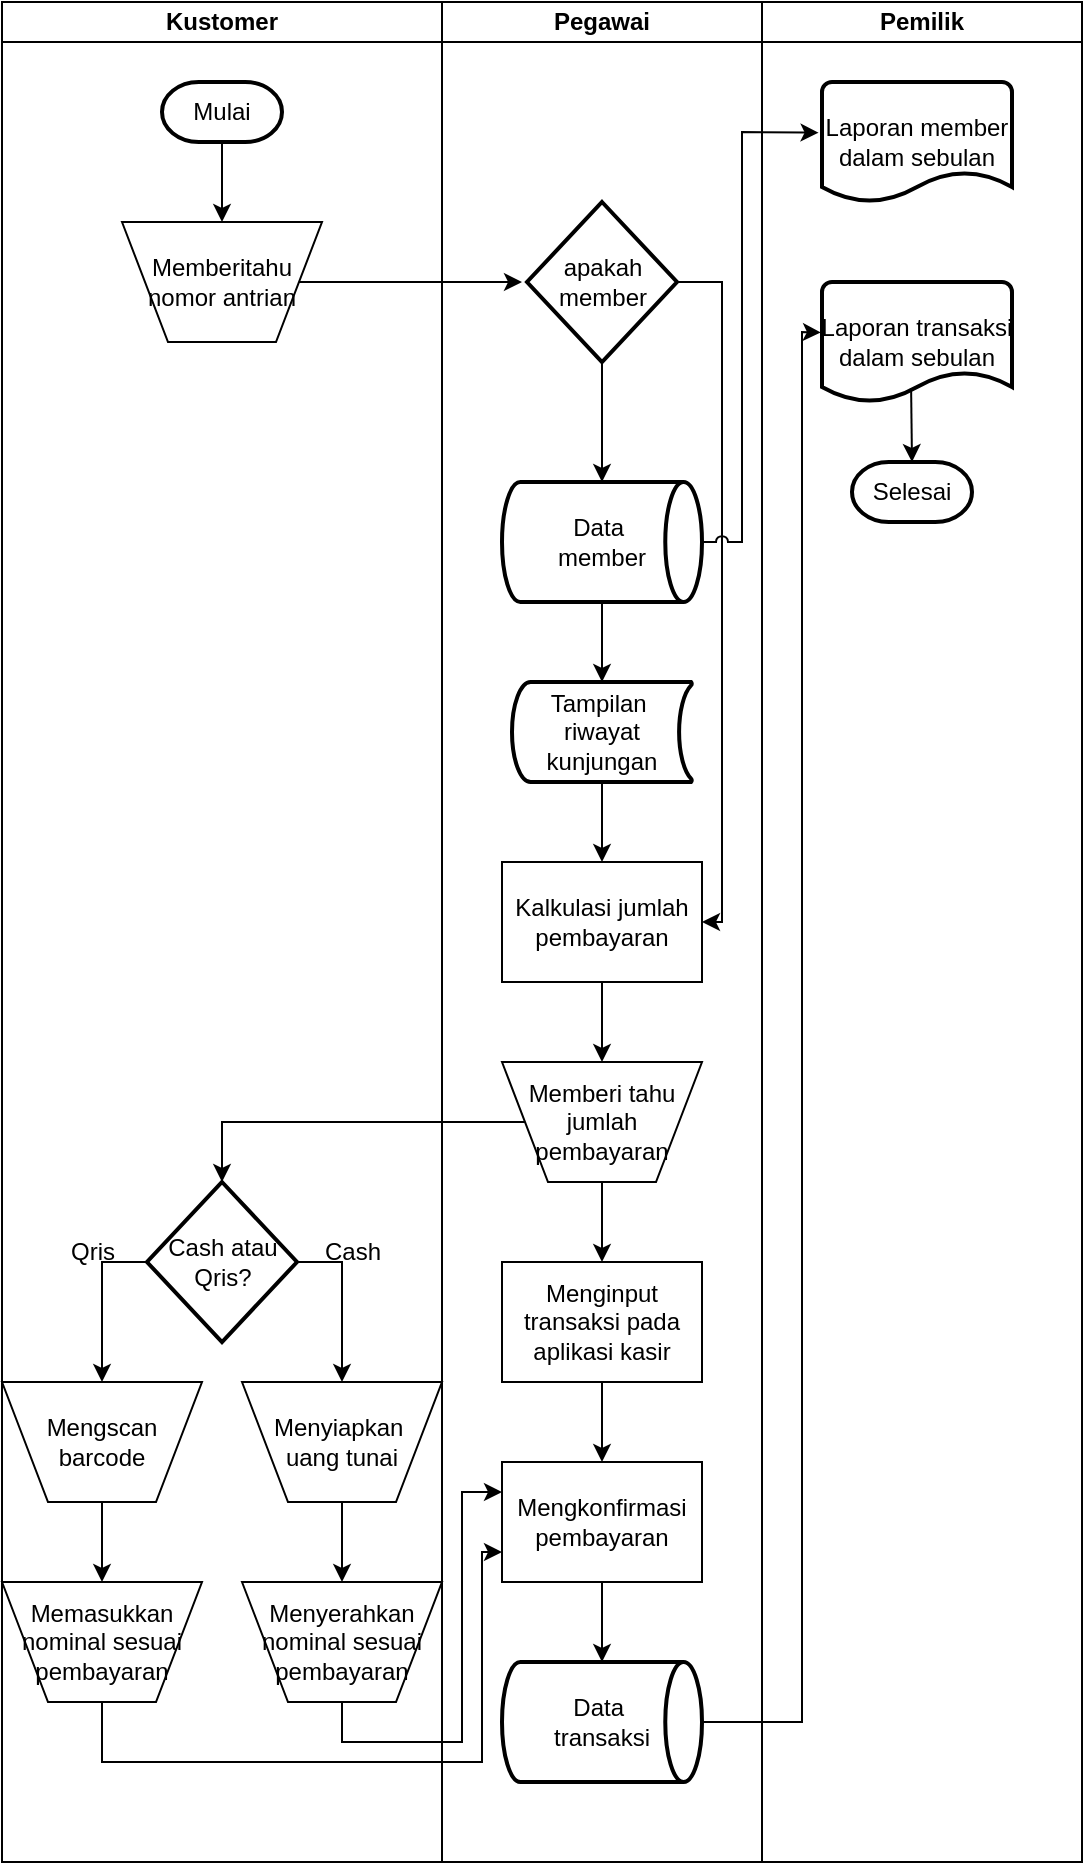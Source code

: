 <mxfile version="26.2.13">
  <diagram name="Halaman-1" id="SjMxvKFg0AjNRcb1Awkv">
    <mxGraphModel dx="856" dy="414" grid="1" gridSize="10" guides="1" tooltips="1" connect="1" arrows="1" fold="1" page="1" pageScale="1" pageWidth="827" pageHeight="1169" math="0" shadow="0">
      <root>
        <mxCell id="0" />
        <mxCell id="1" parent="0" />
        <mxCell id="_cnUZ4bC5yxnJeelvfVf-1" value="Kustomer" style="swimlane;startSize=20;whiteSpace=wrap;html=1;" parent="1" vertex="1">
          <mxGeometry x="20" y="40" width="220" height="930" as="geometry" />
        </mxCell>
        <mxCell id="_cnUZ4bC5yxnJeelvfVf-14" value="Mulai" style="strokeWidth=2;html=1;shape=mxgraph.flowchart.terminator;whiteSpace=wrap;" parent="_cnUZ4bC5yxnJeelvfVf-1" vertex="1">
          <mxGeometry x="80" y="40" width="60" height="30" as="geometry" />
        </mxCell>
        <mxCell id="YhcGoM6mYI_nWp9R7Epc-7" value="" style="endArrow=classic;html=1;rounded=0;exitX=0.5;exitY=1;exitDx=0;exitDy=0;exitPerimeter=0;entryX=0.5;entryY=0;entryDx=0;entryDy=0;entryPerimeter=0;" parent="_cnUZ4bC5yxnJeelvfVf-1" source="_cnUZ4bC5yxnJeelvfVf-14" edge="1">
          <mxGeometry width="50" height="50" relative="1" as="geometry">
            <mxPoint x="470" y="103" as="sourcePoint" />
            <mxPoint x="110" y="110" as="targetPoint" />
          </mxGeometry>
        </mxCell>
        <mxCell id="YhcGoM6mYI_nWp9R7Epc-10" value="Memberitahu&lt;div&gt;nomor antrian&lt;/div&gt;" style="verticalLabelPosition=middle;verticalAlign=middle;html=1;shape=trapezoid;perimeter=trapezoidPerimeter;whiteSpace=wrap;size=0.23;arcSize=10;flipV=1;labelPosition=center;align=center;" parent="_cnUZ4bC5yxnJeelvfVf-1" vertex="1">
          <mxGeometry x="60" y="110" width="100" height="60" as="geometry" />
        </mxCell>
        <mxCell id="_cnUZ4bC5yxnJeelvfVf-2" value="Cash atau&lt;div&gt;Qris?&lt;/div&gt;" style="strokeWidth=2;html=1;shape=mxgraph.flowchart.decision;whiteSpace=wrap;" parent="_cnUZ4bC5yxnJeelvfVf-1" vertex="1">
          <mxGeometry x="72.5" y="590" width="75" height="80" as="geometry" />
        </mxCell>
        <mxCell id="_cnUZ4bC5yxnJeelvfVf-3" value="Mengscan&lt;div&gt;barcode&lt;/div&gt;" style="verticalLabelPosition=middle;verticalAlign=middle;html=1;shape=trapezoid;perimeter=trapezoidPerimeter;whiteSpace=wrap;size=0.23;arcSize=10;flipV=1;labelPosition=center;align=center;" parent="_cnUZ4bC5yxnJeelvfVf-1" vertex="1">
          <mxGeometry y="690" width="100" height="60" as="geometry" />
        </mxCell>
        <mxCell id="_cnUZ4bC5yxnJeelvfVf-4" value="Menyiapkan&amp;nbsp;&lt;div&gt;uang tunai&lt;/div&gt;" style="verticalLabelPosition=middle;verticalAlign=middle;html=1;shape=trapezoid;perimeter=trapezoidPerimeter;whiteSpace=wrap;size=0.23;arcSize=10;flipV=1;labelPosition=center;align=center;" parent="_cnUZ4bC5yxnJeelvfVf-1" vertex="1">
          <mxGeometry x="120" y="690" width="100" height="60" as="geometry" />
        </mxCell>
        <mxCell id="_cnUZ4bC5yxnJeelvfVf-5" value="" style="endArrow=classic;html=1;rounded=0;exitX=0;exitY=0.5;exitDx=0;exitDy=0;exitPerimeter=0;entryX=0.5;entryY=0;entryDx=0;entryDy=0;" parent="_cnUZ4bC5yxnJeelvfVf-1" source="_cnUZ4bC5yxnJeelvfVf-2" target="_cnUZ4bC5yxnJeelvfVf-3" edge="1">
          <mxGeometry width="50" height="50" relative="1" as="geometry">
            <mxPoint x="310" y="630" as="sourcePoint" />
            <mxPoint x="310" y="670" as="targetPoint" />
            <Array as="points">
              <mxPoint x="50" y="630" />
            </Array>
          </mxGeometry>
        </mxCell>
        <mxCell id="_cnUZ4bC5yxnJeelvfVf-6" value="" style="endArrow=classic;html=1;rounded=0;exitX=1;exitY=0.5;exitDx=0;exitDy=0;exitPerimeter=0;entryX=0.5;entryY=0;entryDx=0;entryDy=0;" parent="_cnUZ4bC5yxnJeelvfVf-1" source="_cnUZ4bC5yxnJeelvfVf-2" target="_cnUZ4bC5yxnJeelvfVf-4" edge="1">
          <mxGeometry width="50" height="50" relative="1" as="geometry">
            <mxPoint x="320" y="640" as="sourcePoint" />
            <mxPoint x="320" y="680" as="targetPoint" />
            <Array as="points">
              <mxPoint x="170" y="630" />
            </Array>
          </mxGeometry>
        </mxCell>
        <mxCell id="_cnUZ4bC5yxnJeelvfVf-7" value="Cash" style="text;html=1;align=center;verticalAlign=middle;resizable=0;points=[];autosize=1;strokeColor=none;fillColor=none;" parent="_cnUZ4bC5yxnJeelvfVf-1" vertex="1">
          <mxGeometry x="150" y="610" width="50" height="30" as="geometry" />
        </mxCell>
        <mxCell id="_cnUZ4bC5yxnJeelvfVf-8" value="Qris" style="text;html=1;align=center;verticalAlign=middle;resizable=0;points=[];autosize=1;strokeColor=none;fillColor=none;" parent="_cnUZ4bC5yxnJeelvfVf-1" vertex="1">
          <mxGeometry x="20" y="610" width="50" height="30" as="geometry" />
        </mxCell>
        <mxCell id="_cnUZ4bC5yxnJeelvfVf-9" value="Memasukkan nominal sesuai&lt;div&gt;pembayaran&lt;/div&gt;" style="verticalLabelPosition=middle;verticalAlign=middle;html=1;shape=trapezoid;perimeter=trapezoidPerimeter;whiteSpace=wrap;size=0.23;arcSize=10;flipV=1;labelPosition=center;align=center;" parent="_cnUZ4bC5yxnJeelvfVf-1" vertex="1">
          <mxGeometry y="790" width="100" height="60" as="geometry" />
        </mxCell>
        <mxCell id="_cnUZ4bC5yxnJeelvfVf-10" value="Menyerahkan&lt;div&gt;nominal sesuai&lt;div&gt;pembayaran&lt;/div&gt;&lt;/div&gt;" style="verticalLabelPosition=middle;verticalAlign=middle;html=1;shape=trapezoid;perimeter=trapezoidPerimeter;whiteSpace=wrap;size=0.23;arcSize=10;flipV=1;labelPosition=center;align=center;" parent="_cnUZ4bC5yxnJeelvfVf-1" vertex="1">
          <mxGeometry x="120" y="790" width="100" height="60" as="geometry" />
        </mxCell>
        <mxCell id="_cnUZ4bC5yxnJeelvfVf-11" value="" style="endArrow=classic;html=1;rounded=0;exitX=0.5;exitY=1;exitDx=0;exitDy=0;" parent="_cnUZ4bC5yxnJeelvfVf-1" source="_cnUZ4bC5yxnJeelvfVf-3" target="_cnUZ4bC5yxnJeelvfVf-9" edge="1">
          <mxGeometry width="50" height="50" relative="1" as="geometry">
            <mxPoint x="310" y="630" as="sourcePoint" />
            <mxPoint x="310" y="670" as="targetPoint" />
          </mxGeometry>
        </mxCell>
        <mxCell id="_cnUZ4bC5yxnJeelvfVf-12" value="" style="endArrow=classic;html=1;rounded=0;exitX=0.5;exitY=1;exitDx=0;exitDy=0;entryX=0.5;entryY=0;entryDx=0;entryDy=0;" parent="_cnUZ4bC5yxnJeelvfVf-1" source="_cnUZ4bC5yxnJeelvfVf-4" target="_cnUZ4bC5yxnJeelvfVf-10" edge="1">
          <mxGeometry width="50" height="50" relative="1" as="geometry">
            <mxPoint x="320" y="640" as="sourcePoint" />
            <mxPoint x="320" y="680" as="targetPoint" />
          </mxGeometry>
        </mxCell>
        <mxCell id="_cnUZ4bC5yxnJeelvfVf-13" value="Pegawai" style="swimlane;startSize=20;whiteSpace=wrap;html=1;" parent="1" vertex="1">
          <mxGeometry x="240" y="40" width="160" height="930" as="geometry" />
        </mxCell>
        <mxCell id="YhcGoM6mYI_nWp9R7Epc-13" value="Tampilan&amp;nbsp;&lt;div&gt;riwayat&lt;/div&gt;&lt;div&gt;kunjungan&lt;/div&gt;" style="strokeWidth=2;html=1;shape=mxgraph.flowchart.stored_data;whiteSpace=wrap;" parent="_cnUZ4bC5yxnJeelvfVf-13" vertex="1">
          <mxGeometry x="35" y="340" width="90" height="50" as="geometry" />
        </mxCell>
        <mxCell id="YhcGoM6mYI_nWp9R7Epc-1" value="&lt;div&gt;&lt;span style=&quot;background-color: transparent; color: light-dark(rgb(0, 0, 0), rgb(255, 255, 255));&quot;&gt;Kalkulasi jumlah pembayaran&lt;/span&gt;&lt;/div&gt;" style="whiteSpace=wrap;html=1;aspect=fixed;" parent="_cnUZ4bC5yxnJeelvfVf-13" vertex="1">
          <mxGeometry x="30" y="430" width="100" height="60" as="geometry" />
        </mxCell>
        <mxCell id="_cnUZ4bC5yxnJeelvfVf-15" value="Memberi tahu&lt;div&gt;jumlah&lt;/div&gt;&lt;div&gt;pembayaran&lt;/div&gt;" style="verticalLabelPosition=middle;verticalAlign=middle;html=1;shape=trapezoid;perimeter=trapezoidPerimeter;whiteSpace=wrap;size=0.23;arcSize=10;flipV=1;labelPosition=center;align=center;" parent="_cnUZ4bC5yxnJeelvfVf-13" vertex="1">
          <mxGeometry x="30" y="530" width="100" height="60" as="geometry" />
        </mxCell>
        <mxCell id="_cnUZ4bC5yxnJeelvfVf-17" value="Mengkonfirmasi&lt;br&gt;&lt;div&gt;pembayaran&lt;/div&gt;" style="whiteSpace=wrap;html=1;aspect=fixed;" parent="_cnUZ4bC5yxnJeelvfVf-13" vertex="1">
          <mxGeometry x="30" y="730" width="100" height="60" as="geometry" />
        </mxCell>
        <mxCell id="_cnUZ4bC5yxnJeelvfVf-19" value="" style="endArrow=classic;html=1;rounded=0;exitX=0.5;exitY=1;exitDx=0;exitDy=0;entryX=0.5;entryY=0;entryDx=0;entryDy=0;entryPerimeter=0;" parent="_cnUZ4bC5yxnJeelvfVf-13" source="_cnUZ4bC5yxnJeelvfVf-17" target="_cnUZ4bC5yxnJeelvfVf-38" edge="1">
          <mxGeometry width="50" height="50" relative="1" as="geometry">
            <mxPoint x="-40" y="610" as="sourcePoint" />
            <mxPoint x="80" y="830" as="targetPoint" />
          </mxGeometry>
        </mxCell>
        <mxCell id="_cnUZ4bC5yxnJeelvfVf-32" value="&lt;div&gt;&lt;span style=&quot;background-color: transparent; color: light-dark(rgb(0, 0, 0), rgb(255, 255, 255));&quot;&gt;Menginput transaksi pada aplikasi kasir&lt;/span&gt;&lt;/div&gt;" style="whiteSpace=wrap;html=1;aspect=fixed;" parent="_cnUZ4bC5yxnJeelvfVf-13" vertex="1">
          <mxGeometry x="30" y="630" width="100" height="60" as="geometry" />
        </mxCell>
        <mxCell id="_cnUZ4bC5yxnJeelvfVf-34" value="" style="endArrow=classic;html=1;rounded=0;exitX=0.5;exitY=1;exitDx=0;exitDy=0;entryX=0.5;entryY=0;entryDx=0;entryDy=0;" parent="_cnUZ4bC5yxnJeelvfVf-13" source="_cnUZ4bC5yxnJeelvfVf-32" target="_cnUZ4bC5yxnJeelvfVf-17" edge="1">
          <mxGeometry width="50" height="50" relative="1" as="geometry">
            <mxPoint x="80" y="600" as="sourcePoint" />
            <mxPoint x="105" y="760" as="targetPoint" />
          </mxGeometry>
        </mxCell>
        <mxCell id="_cnUZ4bC5yxnJeelvfVf-35" value="" style="endArrow=classic;html=1;rounded=0;exitX=0.5;exitY=1;exitDx=0;exitDy=0;entryX=0.5;entryY=0;entryDx=0;entryDy=0;" parent="_cnUZ4bC5yxnJeelvfVf-13" source="_cnUZ4bC5yxnJeelvfVf-15" target="_cnUZ4bC5yxnJeelvfVf-32" edge="1">
          <mxGeometry width="50" height="50" relative="1" as="geometry">
            <mxPoint x="90" y="500" as="sourcePoint" />
            <mxPoint x="90" y="540" as="targetPoint" />
          </mxGeometry>
        </mxCell>
        <mxCell id="_cnUZ4bC5yxnJeelvfVf-38" value="Data&amp;nbsp;&lt;div&gt;transaksi&lt;/div&gt;" style="strokeWidth=2;html=1;shape=mxgraph.flowchart.direct_data;whiteSpace=wrap;" parent="_cnUZ4bC5yxnJeelvfVf-13" vertex="1">
          <mxGeometry x="30" y="830" width="100" height="60" as="geometry" />
        </mxCell>
        <mxCell id="YhcGoM6mYI_nWp9R7Epc-24" value="" style="endArrow=classic;html=1;rounded=0;exitX=0.5;exitY=1;exitDx=0;exitDy=0;" parent="_cnUZ4bC5yxnJeelvfVf-13" source="YhcGoM6mYI_nWp9R7Epc-1" target="_cnUZ4bC5yxnJeelvfVf-15" edge="1">
          <mxGeometry width="50" height="50" relative="1" as="geometry">
            <mxPoint x="365" y="270" as="sourcePoint" />
            <mxPoint x="365" y="307" as="targetPoint" />
          </mxGeometry>
        </mxCell>
        <mxCell id="YhcGoM6mYI_nWp9R7Epc-25" value="Data&amp;nbsp;&lt;div&gt;member&lt;/div&gt;" style="strokeWidth=2;html=1;shape=mxgraph.flowchart.direct_data;whiteSpace=wrap;" parent="_cnUZ4bC5yxnJeelvfVf-13" vertex="1">
          <mxGeometry x="30" y="240" width="100" height="60" as="geometry" />
        </mxCell>
        <mxCell id="YhcGoM6mYI_nWp9R7Epc-27" value="" style="endArrow=classic;html=1;rounded=0;exitX=0.5;exitY=1;exitDx=0;exitDy=0;exitPerimeter=0;" parent="_cnUZ4bC5yxnJeelvfVf-13" source="YhcGoM6mYI_nWp9R7Epc-25" edge="1">
          <mxGeometry width="50" height="50" relative="1" as="geometry">
            <mxPoint x="250" y="103" as="sourcePoint" />
            <mxPoint x="80" y="340" as="targetPoint" />
          </mxGeometry>
        </mxCell>
        <mxCell id="YhcGoM6mYI_nWp9R7Epc-29" value="" style="endArrow=classic;html=1;rounded=0;exitX=0.5;exitY=1;exitDx=0;exitDy=0;exitPerimeter=0;entryX=0.5;entryY=0;entryDx=0;entryDy=0;" parent="_cnUZ4bC5yxnJeelvfVf-13" source="YhcGoM6mYI_nWp9R7Epc-13" target="YhcGoM6mYI_nWp9R7Epc-1" edge="1">
          <mxGeometry width="50" height="50" relative="1" as="geometry">
            <mxPoint x="90" y="310" as="sourcePoint" />
            <mxPoint x="90" y="350" as="targetPoint" />
          </mxGeometry>
        </mxCell>
        <mxCell id="BWRYAInOQL_U_oGS9nD_-6" value="apakah member" style="strokeWidth=2;html=1;shape=mxgraph.flowchart.decision;whiteSpace=wrap;" vertex="1" parent="_cnUZ4bC5yxnJeelvfVf-13">
          <mxGeometry x="42.5" y="100" width="75" height="80" as="geometry" />
        </mxCell>
        <mxCell id="BWRYAInOQL_U_oGS9nD_-8" value="" style="endArrow=classic;html=1;rounded=0;exitX=0.5;exitY=1;exitDx=0;exitDy=0;exitPerimeter=0;entryX=0.5;entryY=0;entryDx=0;entryDy=0;entryPerimeter=0;" edge="1" parent="_cnUZ4bC5yxnJeelvfVf-13" source="BWRYAInOQL_U_oGS9nD_-6" target="YhcGoM6mYI_nWp9R7Epc-25">
          <mxGeometry width="50" height="50" relative="1" as="geometry">
            <mxPoint x="-100" y="80" as="sourcePoint" />
            <mxPoint x="-100" y="120" as="targetPoint" />
          </mxGeometry>
        </mxCell>
        <mxCell id="BWRYAInOQL_U_oGS9nD_-9" value="" style="endArrow=classic;html=1;rounded=0;exitX=1;exitY=0.5;exitDx=0;exitDy=0;exitPerimeter=0;entryX=1;entryY=0.5;entryDx=0;entryDy=0;jumpStyle=arc;" edge="1" parent="_cnUZ4bC5yxnJeelvfVf-13" source="BWRYAInOQL_U_oGS9nD_-6" target="YhcGoM6mYI_nWp9R7Epc-1">
          <mxGeometry width="50" height="50" relative="1" as="geometry">
            <mxPoint x="-100" y="80" as="sourcePoint" />
            <mxPoint x="-100" y="120" as="targetPoint" />
            <Array as="points">
              <mxPoint x="140" y="140" />
              <mxPoint x="140" y="460" />
            </Array>
          </mxGeometry>
        </mxCell>
        <mxCell id="_cnUZ4bC5yxnJeelvfVf-24" value="Pemilik" style="swimlane;startSize=20;whiteSpace=wrap;html=1;" parent="1" vertex="1">
          <mxGeometry x="400" y="40" width="160" height="930" as="geometry" />
        </mxCell>
        <mxCell id="_cnUZ4bC5yxnJeelvfVf-25" value="Laporan&amp;nbsp;&lt;span style=&quot;background-color: transparent; color: light-dark(rgb(0, 0, 0), rgb(255, 255, 255));&quot;&gt;transaksi&lt;/span&gt;&lt;div&gt;dalam sebulan&lt;/div&gt;" style="strokeWidth=2;html=1;shape=mxgraph.flowchart.document2;whiteSpace=wrap;size=0.25;" parent="_cnUZ4bC5yxnJeelvfVf-24" vertex="1">
          <mxGeometry x="30" y="140" width="95" height="60" as="geometry" />
        </mxCell>
        <mxCell id="_cnUZ4bC5yxnJeelvfVf-26" value="Selesai" style="strokeWidth=2;html=1;shape=mxgraph.flowchart.terminator;whiteSpace=wrap;" parent="_cnUZ4bC5yxnJeelvfVf-24" vertex="1">
          <mxGeometry x="45" y="230" width="60" height="30" as="geometry" />
        </mxCell>
        <mxCell id="_cnUZ4bC5yxnJeelvfVf-27" value="" style="endArrow=classic;html=1;rounded=0;exitX=0.469;exitY=0.888;exitDx=0;exitDy=0;exitPerimeter=0;entryX=0.5;entryY=0;entryDx=0;entryDy=0;entryPerimeter=0;" parent="_cnUZ4bC5yxnJeelvfVf-24" source="_cnUZ4bC5yxnJeelvfVf-25" target="_cnUZ4bC5yxnJeelvfVf-26" edge="1">
          <mxGeometry width="50" height="50" relative="1" as="geometry">
            <mxPoint x="-65" y="688" as="sourcePoint" />
            <mxPoint x="-65" y="730" as="targetPoint" />
          </mxGeometry>
        </mxCell>
        <mxCell id="YhcGoM6mYI_nWp9R7Epc-30" value="Laporan&amp;nbsp;&lt;span style=&quot;background-color: transparent; color: light-dark(rgb(0, 0, 0), rgb(255, 255, 255));&quot;&gt;member&lt;/span&gt;&lt;div&gt;dalam sebulan&lt;/div&gt;" style="strokeWidth=2;html=1;shape=mxgraph.flowchart.document2;whiteSpace=wrap;size=0.25;" parent="_cnUZ4bC5yxnJeelvfVf-24" vertex="1">
          <mxGeometry x="30" y="40" width="95" height="60" as="geometry" />
        </mxCell>
        <mxCell id="_cnUZ4bC5yxnJeelvfVf-31" value="" style="endArrow=classic;html=1;rounded=0;exitX=1;exitY=0.5;exitDx=0;exitDy=0;entryX=-0.006;entryY=0.421;entryDx=0;entryDy=0;entryPerimeter=0;exitPerimeter=0;" parent="1" source="_cnUZ4bC5yxnJeelvfVf-38" target="_cnUZ4bC5yxnJeelvfVf-25" edge="1">
          <mxGeometry width="50" height="50" relative="1" as="geometry">
            <mxPoint x="358.5" y="660" as="sourcePoint" />
            <mxPoint x="330" y="660" as="targetPoint" />
            <Array as="points">
              <mxPoint x="420" y="900" />
              <mxPoint x="420" y="205" />
            </Array>
          </mxGeometry>
        </mxCell>
        <mxCell id="YhcGoM6mYI_nWp9R7Epc-32" value="" style="endArrow=classic;html=1;rounded=0;exitX=1;exitY=0.5;exitDx=0;exitDy=0;exitPerimeter=0;entryX=-0.018;entryY=0.422;entryDx=0;entryDy=0;entryPerimeter=0;jumpStyle=arc;" parent="1" source="YhcGoM6mYI_nWp9R7Epc-25" target="YhcGoM6mYI_nWp9R7Epc-30" edge="1">
          <mxGeometry width="50" height="50" relative="1" as="geometry">
            <mxPoint x="495" y="253" as="sourcePoint" />
            <mxPoint x="495" y="290" as="targetPoint" />
            <Array as="points">
              <mxPoint x="390" y="310" />
              <mxPoint x="390" y="105" />
            </Array>
          </mxGeometry>
        </mxCell>
        <mxCell id="YhcGoM6mYI_nWp9R7Epc-15" value="" style="endArrow=classic;html=1;rounded=0;exitX=0;exitY=0.5;exitDx=0;exitDy=0;entryX=0.5;entryY=0;entryDx=0;entryDy=0;entryPerimeter=0;" parent="1" source="_cnUZ4bC5yxnJeelvfVf-15" target="_cnUZ4bC5yxnJeelvfVf-2" edge="1">
          <mxGeometry width="50" height="50" relative="1" as="geometry">
            <mxPoint x="595" y="300" as="sourcePoint" />
            <mxPoint x="595" y="337" as="targetPoint" />
            <Array as="points">
              <mxPoint x="130" y="600" />
            </Array>
          </mxGeometry>
        </mxCell>
        <mxCell id="YhcGoM6mYI_nWp9R7Epc-33" value="" style="endArrow=classic;html=1;rounded=0;exitX=0.5;exitY=1;exitDx=0;exitDy=0;entryX=0;entryY=0.75;entryDx=0;entryDy=0;" parent="1" source="_cnUZ4bC5yxnJeelvfVf-9" target="_cnUZ4bC5yxnJeelvfVf-17" edge="1">
          <mxGeometry width="50" height="50" relative="1" as="geometry">
            <mxPoint x="80" y="800" as="sourcePoint" />
            <mxPoint x="250" y="840" as="targetPoint" />
            <Array as="points">
              <mxPoint x="70" y="920" />
              <mxPoint x="260" y="920" />
              <mxPoint x="260" y="815" />
            </Array>
          </mxGeometry>
        </mxCell>
        <mxCell id="YhcGoM6mYI_nWp9R7Epc-34" value="" style="endArrow=classic;html=1;rounded=0;exitX=0.5;exitY=1;exitDx=0;exitDy=0;entryX=0;entryY=0.25;entryDx=0;entryDy=0;" parent="1" source="_cnUZ4bC5yxnJeelvfVf-10" target="_cnUZ4bC5yxnJeelvfVf-17" edge="1">
          <mxGeometry width="50" height="50" relative="1" as="geometry">
            <mxPoint x="200" y="800" as="sourcePoint" />
            <mxPoint x="200" y="840" as="targetPoint" />
            <Array as="points">
              <mxPoint x="190" y="910" />
              <mxPoint x="250" y="910" />
              <mxPoint x="250" y="785" />
            </Array>
          </mxGeometry>
        </mxCell>
        <mxCell id="BWRYAInOQL_U_oGS9nD_-7" value="" style="endArrow=classic;html=1;rounded=0;exitX=1;exitY=0.5;exitDx=0;exitDy=0;" edge="1" parent="1" source="YhcGoM6mYI_nWp9R7Epc-10">
          <mxGeometry width="50" height="50" relative="1" as="geometry">
            <mxPoint x="140" y="120" as="sourcePoint" />
            <mxPoint x="280" y="180" as="targetPoint" />
          </mxGeometry>
        </mxCell>
      </root>
    </mxGraphModel>
  </diagram>
</mxfile>
